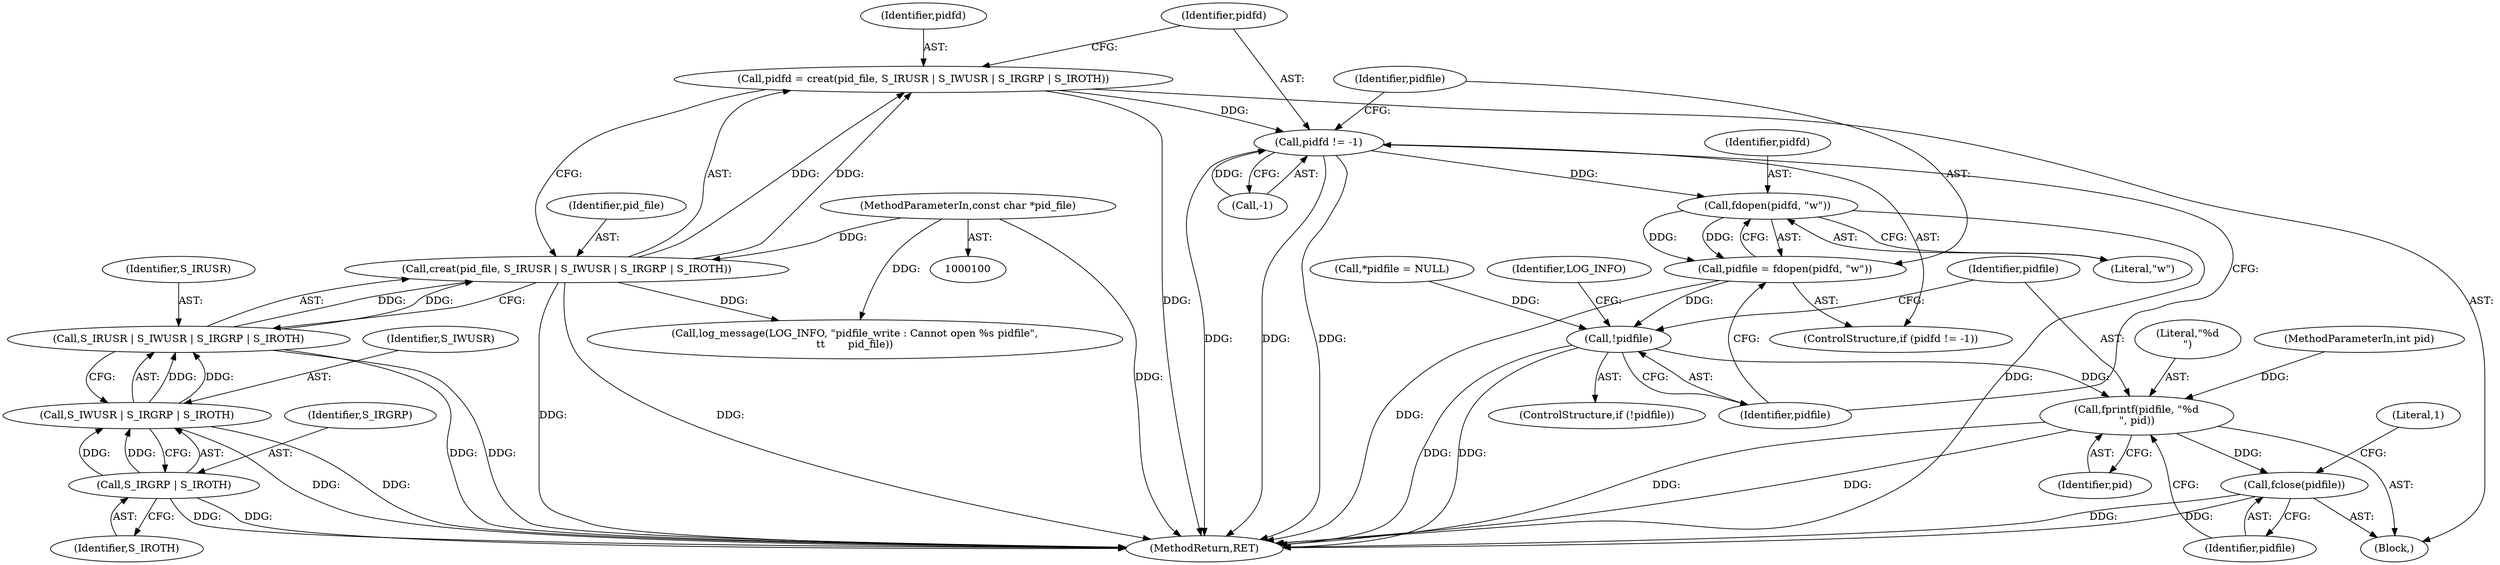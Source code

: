 digraph "1_keepalived_04f2d32871bb3b11d7dc024039952f2fe2750306_0@API" {
"1000109" [label="(Call,pidfd = creat(pid_file, S_IRUSR | S_IWUSR | S_IRGRP | S_IROTH))"];
"1000111" [label="(Call,creat(pid_file, S_IRUSR | S_IWUSR | S_IRGRP | S_IROTH))"];
"1000101" [label="(MethodParameterIn,const char *pid_file)"];
"1000113" [label="(Call,S_IRUSR | S_IWUSR | S_IRGRP | S_IROTH)"];
"1000115" [label="(Call,S_IWUSR | S_IRGRP | S_IROTH)"];
"1000117" [label="(Call,S_IRGRP | S_IROTH)"];
"1000121" [label="(Call,pidfd != -1)"];
"1000127" [label="(Call,fdopen(pidfd, \"w\"))"];
"1000125" [label="(Call,pidfile = fdopen(pidfd, \"w\"))"];
"1000131" [label="(Call,!pidfile)"];
"1000140" [label="(Call,fprintf(pidfile, \"%d\n\", pid))"];
"1000144" [label="(Call,fclose(pidfile))"];
"1000145" [label="(Identifier,pidfile)"];
"1000117" [label="(Call,S_IRGRP | S_IROTH)"];
"1000121" [label="(Call,pidfd != -1)"];
"1000142" [label="(Literal,\"%d\n\")"];
"1000125" [label="(Call,pidfile = fdopen(pidfd, \"w\"))"];
"1000130" [label="(ControlStructure,if (!pidfile))"];
"1000111" [label="(Call,creat(pid_file, S_IRUSR | S_IWUSR | S_IRGRP | S_IROTH))"];
"1000140" [label="(Call,fprintf(pidfile, \"%d\n\", pid))"];
"1000148" [label="(MethodReturn,RET)"];
"1000122" [label="(Identifier,pidfd)"];
"1000144" [label="(Call,fclose(pidfile))"];
"1000112" [label="(Identifier,pid_file)"];
"1000127" [label="(Call,fdopen(pidfd, \"w\"))"];
"1000105" [label="(Call,*pidfile = NULL)"];
"1000147" [label="(Literal,1)"];
"1000113" [label="(Call,S_IRUSR | S_IWUSR | S_IRGRP | S_IROTH)"];
"1000126" [label="(Identifier,pidfile)"];
"1000101" [label="(MethodParameterIn,const char *pid_file)"];
"1000115" [label="(Call,S_IWUSR | S_IRGRP | S_IROTH)"];
"1000128" [label="(Identifier,pidfd)"];
"1000135" [label="(Identifier,LOG_INFO)"];
"1000114" [label="(Identifier,S_IRUSR)"];
"1000118" [label="(Identifier,S_IRGRP)"];
"1000119" [label="(Identifier,S_IROTH)"];
"1000143" [label="(Identifier,pid)"];
"1000103" [label="(Block,)"];
"1000120" [label="(ControlStructure,if (pidfd != -1))"];
"1000131" [label="(Call,!pidfile)"];
"1000132" [label="(Identifier,pidfile)"];
"1000116" [label="(Identifier,S_IWUSR)"];
"1000109" [label="(Call,pidfd = creat(pid_file, S_IRUSR | S_IWUSR | S_IRGRP | S_IROTH))"];
"1000141" [label="(Identifier,pidfile)"];
"1000102" [label="(MethodParameterIn,int pid)"];
"1000134" [label="(Call,log_message(LOG_INFO, \"pidfile_write : Cannot open %s pidfile\",\n\t\t       pid_file))"];
"1000123" [label="(Call,-1)"];
"1000129" [label="(Literal,\"w\")"];
"1000110" [label="(Identifier,pidfd)"];
"1000109" -> "1000103"  [label="AST: "];
"1000109" -> "1000111"  [label="CFG: "];
"1000110" -> "1000109"  [label="AST: "];
"1000111" -> "1000109"  [label="AST: "];
"1000122" -> "1000109"  [label="CFG: "];
"1000109" -> "1000148"  [label="DDG: "];
"1000111" -> "1000109"  [label="DDG: "];
"1000111" -> "1000109"  [label="DDG: "];
"1000109" -> "1000121"  [label="DDG: "];
"1000111" -> "1000113"  [label="CFG: "];
"1000112" -> "1000111"  [label="AST: "];
"1000113" -> "1000111"  [label="AST: "];
"1000111" -> "1000148"  [label="DDG: "];
"1000111" -> "1000148"  [label="DDG: "];
"1000101" -> "1000111"  [label="DDG: "];
"1000113" -> "1000111"  [label="DDG: "];
"1000113" -> "1000111"  [label="DDG: "];
"1000111" -> "1000134"  [label="DDG: "];
"1000101" -> "1000100"  [label="AST: "];
"1000101" -> "1000148"  [label="DDG: "];
"1000101" -> "1000134"  [label="DDG: "];
"1000113" -> "1000115"  [label="CFG: "];
"1000114" -> "1000113"  [label="AST: "];
"1000115" -> "1000113"  [label="AST: "];
"1000113" -> "1000148"  [label="DDG: "];
"1000113" -> "1000148"  [label="DDG: "];
"1000115" -> "1000113"  [label="DDG: "];
"1000115" -> "1000113"  [label="DDG: "];
"1000115" -> "1000117"  [label="CFG: "];
"1000116" -> "1000115"  [label="AST: "];
"1000117" -> "1000115"  [label="AST: "];
"1000115" -> "1000148"  [label="DDG: "];
"1000115" -> "1000148"  [label="DDG: "];
"1000117" -> "1000115"  [label="DDG: "];
"1000117" -> "1000115"  [label="DDG: "];
"1000117" -> "1000119"  [label="CFG: "];
"1000118" -> "1000117"  [label="AST: "];
"1000119" -> "1000117"  [label="AST: "];
"1000117" -> "1000148"  [label="DDG: "];
"1000117" -> "1000148"  [label="DDG: "];
"1000121" -> "1000120"  [label="AST: "];
"1000121" -> "1000123"  [label="CFG: "];
"1000122" -> "1000121"  [label="AST: "];
"1000123" -> "1000121"  [label="AST: "];
"1000126" -> "1000121"  [label="CFG: "];
"1000132" -> "1000121"  [label="CFG: "];
"1000121" -> "1000148"  [label="DDG: "];
"1000121" -> "1000148"  [label="DDG: "];
"1000121" -> "1000148"  [label="DDG: "];
"1000123" -> "1000121"  [label="DDG: "];
"1000121" -> "1000127"  [label="DDG: "];
"1000127" -> "1000125"  [label="AST: "];
"1000127" -> "1000129"  [label="CFG: "];
"1000128" -> "1000127"  [label="AST: "];
"1000129" -> "1000127"  [label="AST: "];
"1000125" -> "1000127"  [label="CFG: "];
"1000127" -> "1000148"  [label="DDG: "];
"1000127" -> "1000125"  [label="DDG: "];
"1000127" -> "1000125"  [label="DDG: "];
"1000125" -> "1000120"  [label="AST: "];
"1000126" -> "1000125"  [label="AST: "];
"1000132" -> "1000125"  [label="CFG: "];
"1000125" -> "1000148"  [label="DDG: "];
"1000125" -> "1000131"  [label="DDG: "];
"1000131" -> "1000130"  [label="AST: "];
"1000131" -> "1000132"  [label="CFG: "];
"1000132" -> "1000131"  [label="AST: "];
"1000135" -> "1000131"  [label="CFG: "];
"1000141" -> "1000131"  [label="CFG: "];
"1000131" -> "1000148"  [label="DDG: "];
"1000131" -> "1000148"  [label="DDG: "];
"1000105" -> "1000131"  [label="DDG: "];
"1000131" -> "1000140"  [label="DDG: "];
"1000140" -> "1000103"  [label="AST: "];
"1000140" -> "1000143"  [label="CFG: "];
"1000141" -> "1000140"  [label="AST: "];
"1000142" -> "1000140"  [label="AST: "];
"1000143" -> "1000140"  [label="AST: "];
"1000145" -> "1000140"  [label="CFG: "];
"1000140" -> "1000148"  [label="DDG: "];
"1000140" -> "1000148"  [label="DDG: "];
"1000102" -> "1000140"  [label="DDG: "];
"1000140" -> "1000144"  [label="DDG: "];
"1000144" -> "1000103"  [label="AST: "];
"1000144" -> "1000145"  [label="CFG: "];
"1000145" -> "1000144"  [label="AST: "];
"1000147" -> "1000144"  [label="CFG: "];
"1000144" -> "1000148"  [label="DDG: "];
"1000144" -> "1000148"  [label="DDG: "];
}
